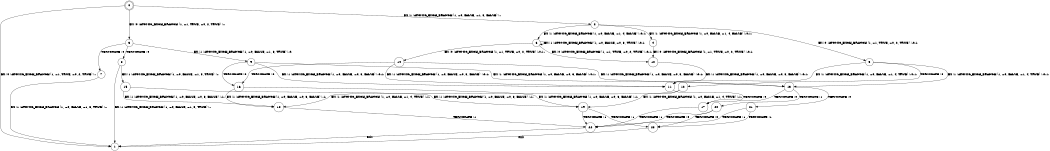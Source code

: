 digraph BCG {
size = "7, 10.5";
center = TRUE;
node [shape = circle];
0 [peripheries = 2];
0 -> 1 [label = "EX !0 !ATOMIC_EXCH_BRANCH (1, +1, TRUE, +0, 2, TRUE) !::"];
0 -> 2 [label = "EX !1 !ATOMIC_EXCH_BRANCH (1, +0, FALSE, +1, 3, FALSE) !::"];
0 -> 3 [label = "EX !0 !ATOMIC_EXCH_BRANCH (1, +1, TRUE, +0, 2, TRUE) !::"];
2 -> 4 [label = "EX !1 !ATOMIC_EXCH_BRANCH (1, +0, FALSE, +1, 4, FALSE) !:0:1:"];
2 -> 5 [label = "EX !0 !ATOMIC_EXCH_BRANCH (1, +1, TRUE, +0, 2, TRUE) !:0:1:"];
2 -> 6 [label = "EX !1 !ATOMIC_EXCH_BRANCH (1, +0, FALSE, +1, 4, FALSE) !:0:1:"];
3 -> 7 [label = "TERMINATE !0"];
3 -> 8 [label = "TERMINATE !0"];
3 -> 9 [label = "EX !1 !ATOMIC_EXCH_BRANCH (1, +0, FALSE, +1, 3, TRUE) !:0:"];
4 -> 10 [label = "EX !0 !ATOMIC_EXCH_BRANCH (1, +1, TRUE, +0, 2, TRUE) !:0:1:"];
5 -> 11 [label = "EX !1 !ATOMIC_EXCH_BRANCH (1, +0, FALSE, +1, 4, TRUE) !:0:1:"];
5 -> 12 [label = "TERMINATE !0"];
5 -> 13 [label = "EX !1 !ATOMIC_EXCH_BRANCH (1, +0, FALSE, +1, 4, TRUE) !:0:1:"];
6 -> 10 [label = "EX !0 !ATOMIC_EXCH_BRANCH (1, +1, TRUE, +0, 2, TRUE) !:0:1:"];
6 -> 14 [label = "EX !0 !ATOMIC_EXCH_BRANCH (1, +1, TRUE, +0, 2, TRUE) !:0:1:"];
6 -> 6 [label = "EX !1 !ATOMIC_EXCH_BRANCH (1, +0, FALSE, +0, 3, TRUE) !:0:1:"];
7 -> 1 [label = "EX !1 !ATOMIC_EXCH_BRANCH (1, +0, FALSE, +1, 3, TRUE) !::"];
8 -> 1 [label = "EX !1 !ATOMIC_EXCH_BRANCH (1, +0, FALSE, +1, 3, TRUE) !::"];
8 -> 15 [label = "EX !1 !ATOMIC_EXCH_BRANCH (1, +0, FALSE, +1, 3, TRUE) !::"];
9 -> 11 [label = "EX !1 !ATOMIC_EXCH_BRANCH (1, +0, FALSE, +0, 3, FALSE) !:0:1:"];
9 -> 16 [label = "TERMINATE !0"];
9 -> 13 [label = "EX !1 !ATOMIC_EXCH_BRANCH (1, +0, FALSE, +0, 3, FALSE) !:0:1:"];
10 -> 11 [label = "EX !1 !ATOMIC_EXCH_BRANCH (1, +0, FALSE, +0, 3, FALSE) !:0:1:"];
11 -> 17 [label = "TERMINATE !0"];
12 -> 18 [label = "EX !1 !ATOMIC_EXCH_BRANCH (1, +0, FALSE, +1, 4, TRUE) !:1:"];
12 -> 19 [label = "EX !1 !ATOMIC_EXCH_BRANCH (1, +0, FALSE, +1, 4, TRUE) !:1:"];
13 -> 17 [label = "TERMINATE !0"];
13 -> 20 [label = "TERMINATE !1"];
13 -> 21 [label = "TERMINATE !0"];
14 -> 11 [label = "EX !1 !ATOMIC_EXCH_BRANCH (1, +0, FALSE, +0, 3, FALSE) !:0:1:"];
14 -> 16 [label = "TERMINATE !0"];
14 -> 13 [label = "EX !1 !ATOMIC_EXCH_BRANCH (1, +0, FALSE, +0, 3, FALSE) !:0:1:"];
15 -> 18 [label = "EX !1 !ATOMIC_EXCH_BRANCH (1, +0, FALSE, +0, 3, FALSE) !:1:"];
15 -> 19 [label = "EX !1 !ATOMIC_EXCH_BRANCH (1, +0, FALSE, +0, 3, FALSE) !:1:"];
16 -> 18 [label = "EX !1 !ATOMIC_EXCH_BRANCH (1, +0, FALSE, +0, 3, FALSE) !:1:"];
16 -> 19 [label = "EX !1 !ATOMIC_EXCH_BRANCH (1, +0, FALSE, +0, 3, FALSE) !:1:"];
17 -> 22 [label = "TERMINATE !1"];
18 -> 22 [label = "TERMINATE !1"];
19 -> 22 [label = "TERMINATE !1"];
19 -> 23 [label = "TERMINATE !1"];
20 -> 22 [label = "TERMINATE !0"];
20 -> 23 [label = "TERMINATE !0"];
21 -> 22 [label = "TERMINATE !1"];
21 -> 23 [label = "TERMINATE !1"];
22 -> 1 [label = "exit"];
23 -> 1 [label = "exit"];
}
